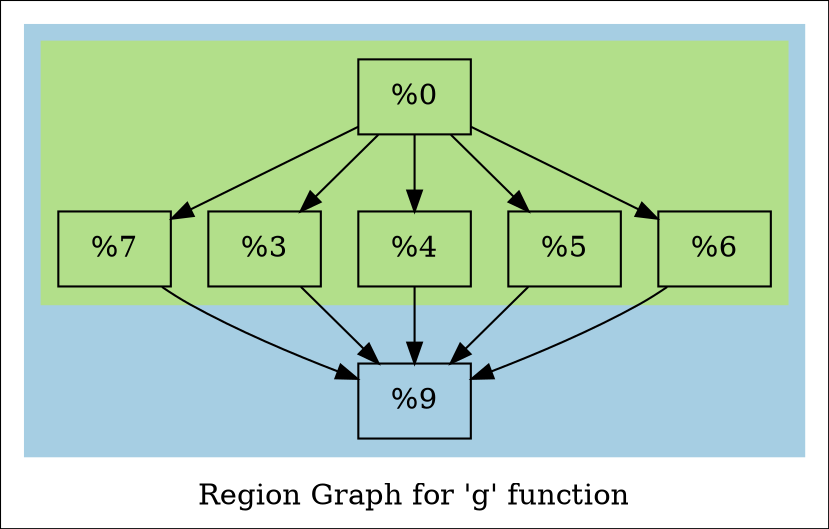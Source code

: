 digraph "Region Graph for 'g' function" {
	label="Region Graph for 'g' function";

	Node0x92d840 [shape=record,label="{%0}"];
	Node0x92d840 -> Node0x92d780;
	Node0x92d840 -> Node0x92d4e0;
	Node0x92d840 -> Node0x92d240;
	Node0x92d840 -> Node0x92cfa0;
	Node0x92d840 -> Node0x92e1d0;
	Node0x92d780 [shape=record,label="{%7}"];
	Node0x92d780 -> Node0x92f600;
	Node0x92f600 [shape=record,label="{%9}"];
	Node0x92d4e0 [shape=record,label="{%3}"];
	Node0x92d4e0 -> Node0x92f600;
	Node0x92d240 [shape=record,label="{%4}"];
	Node0x92d240 -> Node0x92f600;
	Node0x92cfa0 [shape=record,label="{%5}"];
	Node0x92cfa0 -> Node0x92f600;
	Node0x92e1d0 [shape=record,label="{%6}"];
	Node0x92e1d0 -> Node0x92f600;
	colorscheme = "paired12"
        subgraph cluster_0x931c40 {
          label = "";
          style = filled;
          color = 1
          subgraph cluster_0x9050f0 {
            label = "";
            style = filled;
            color = 3
            Node0x92d840;
            Node0x92d780;
            Node0x92d4e0;
            Node0x92d240;
            Node0x92cfa0;
            Node0x92e1d0;
          }
          Node0x92f600;
        }
}
